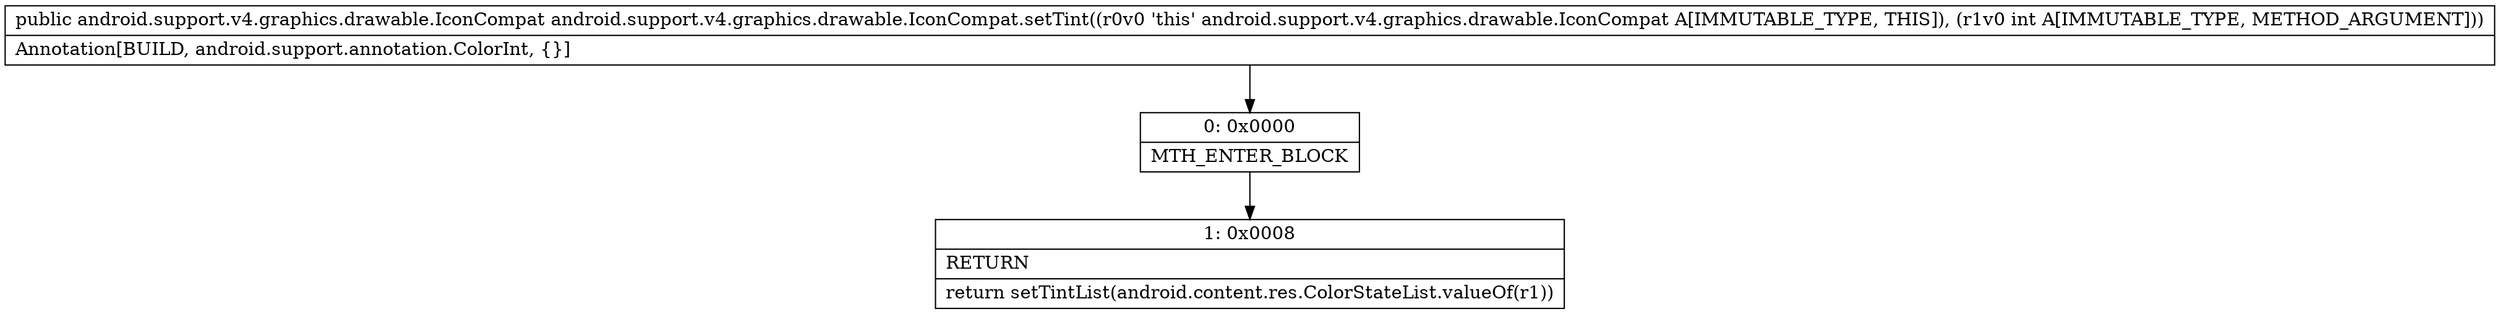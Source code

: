 digraph "CFG forandroid.support.v4.graphics.drawable.IconCompat.setTint(I)Landroid\/support\/v4\/graphics\/drawable\/IconCompat;" {
Node_0 [shape=record,label="{0\:\ 0x0000|MTH_ENTER_BLOCK\l}"];
Node_1 [shape=record,label="{1\:\ 0x0008|RETURN\l|return setTintList(android.content.res.ColorStateList.valueOf(r1))\l}"];
MethodNode[shape=record,label="{public android.support.v4.graphics.drawable.IconCompat android.support.v4.graphics.drawable.IconCompat.setTint((r0v0 'this' android.support.v4.graphics.drawable.IconCompat A[IMMUTABLE_TYPE, THIS]), (r1v0 int A[IMMUTABLE_TYPE, METHOD_ARGUMENT]))  | Annotation[BUILD, android.support.annotation.ColorInt, \{\}]\l}"];
MethodNode -> Node_0;
Node_0 -> Node_1;
}

